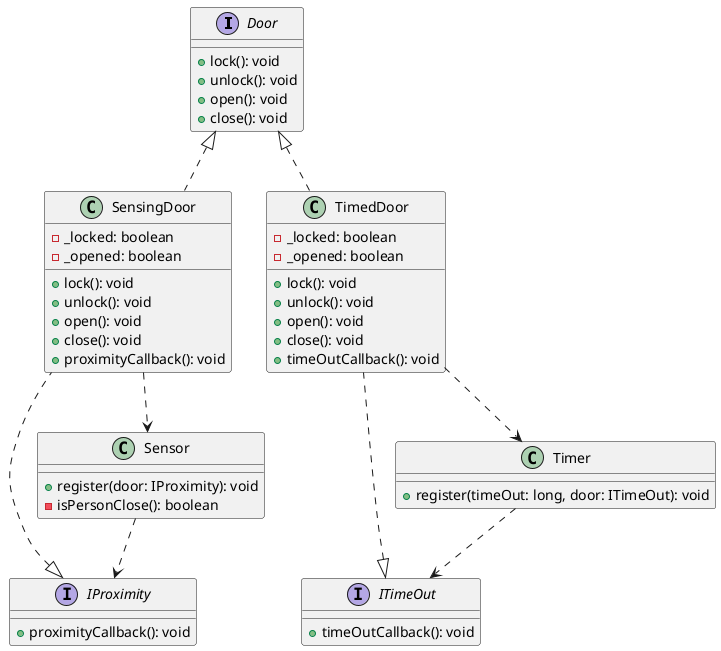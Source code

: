 @startuml

interface Door {
    + lock(): void
    + unlock(): void
    + open(): void
    + close(): void
}

interface IProximity {
    + proximityCallback(): void
}

interface ITimeOut {
    + timeOutCallback(): void
}

class SensingDoor {
    - _locked: boolean
    - _opened: boolean
    + lock(): void
    + unlock(): void
    + open(): void
    + close(): void
    + proximityCallback(): void
}

class Sensor {
    + register(door: IProximity): void
    - isPersonClose(): boolean
}

class TimedDoor {
    - _locked: boolean
    - _opened: boolean
    + lock(): void
    + unlock(): void
    + open(): void
    + close(): void
    + timeOutCallback(): void
}

class Timer {
    + register(timeOut: long, door: ITimeOut): void
}

Door <|.. SensingDoor
Door <|.. TimedDoor
IProximity <|.. SensingDoor
SensingDoor ..> Sensor
ITimeOut <|.. TimedDoor
Sensor ..> IProximity
Timer ..> ITimeOut
TimedDoor ..>Timer

@enduml
